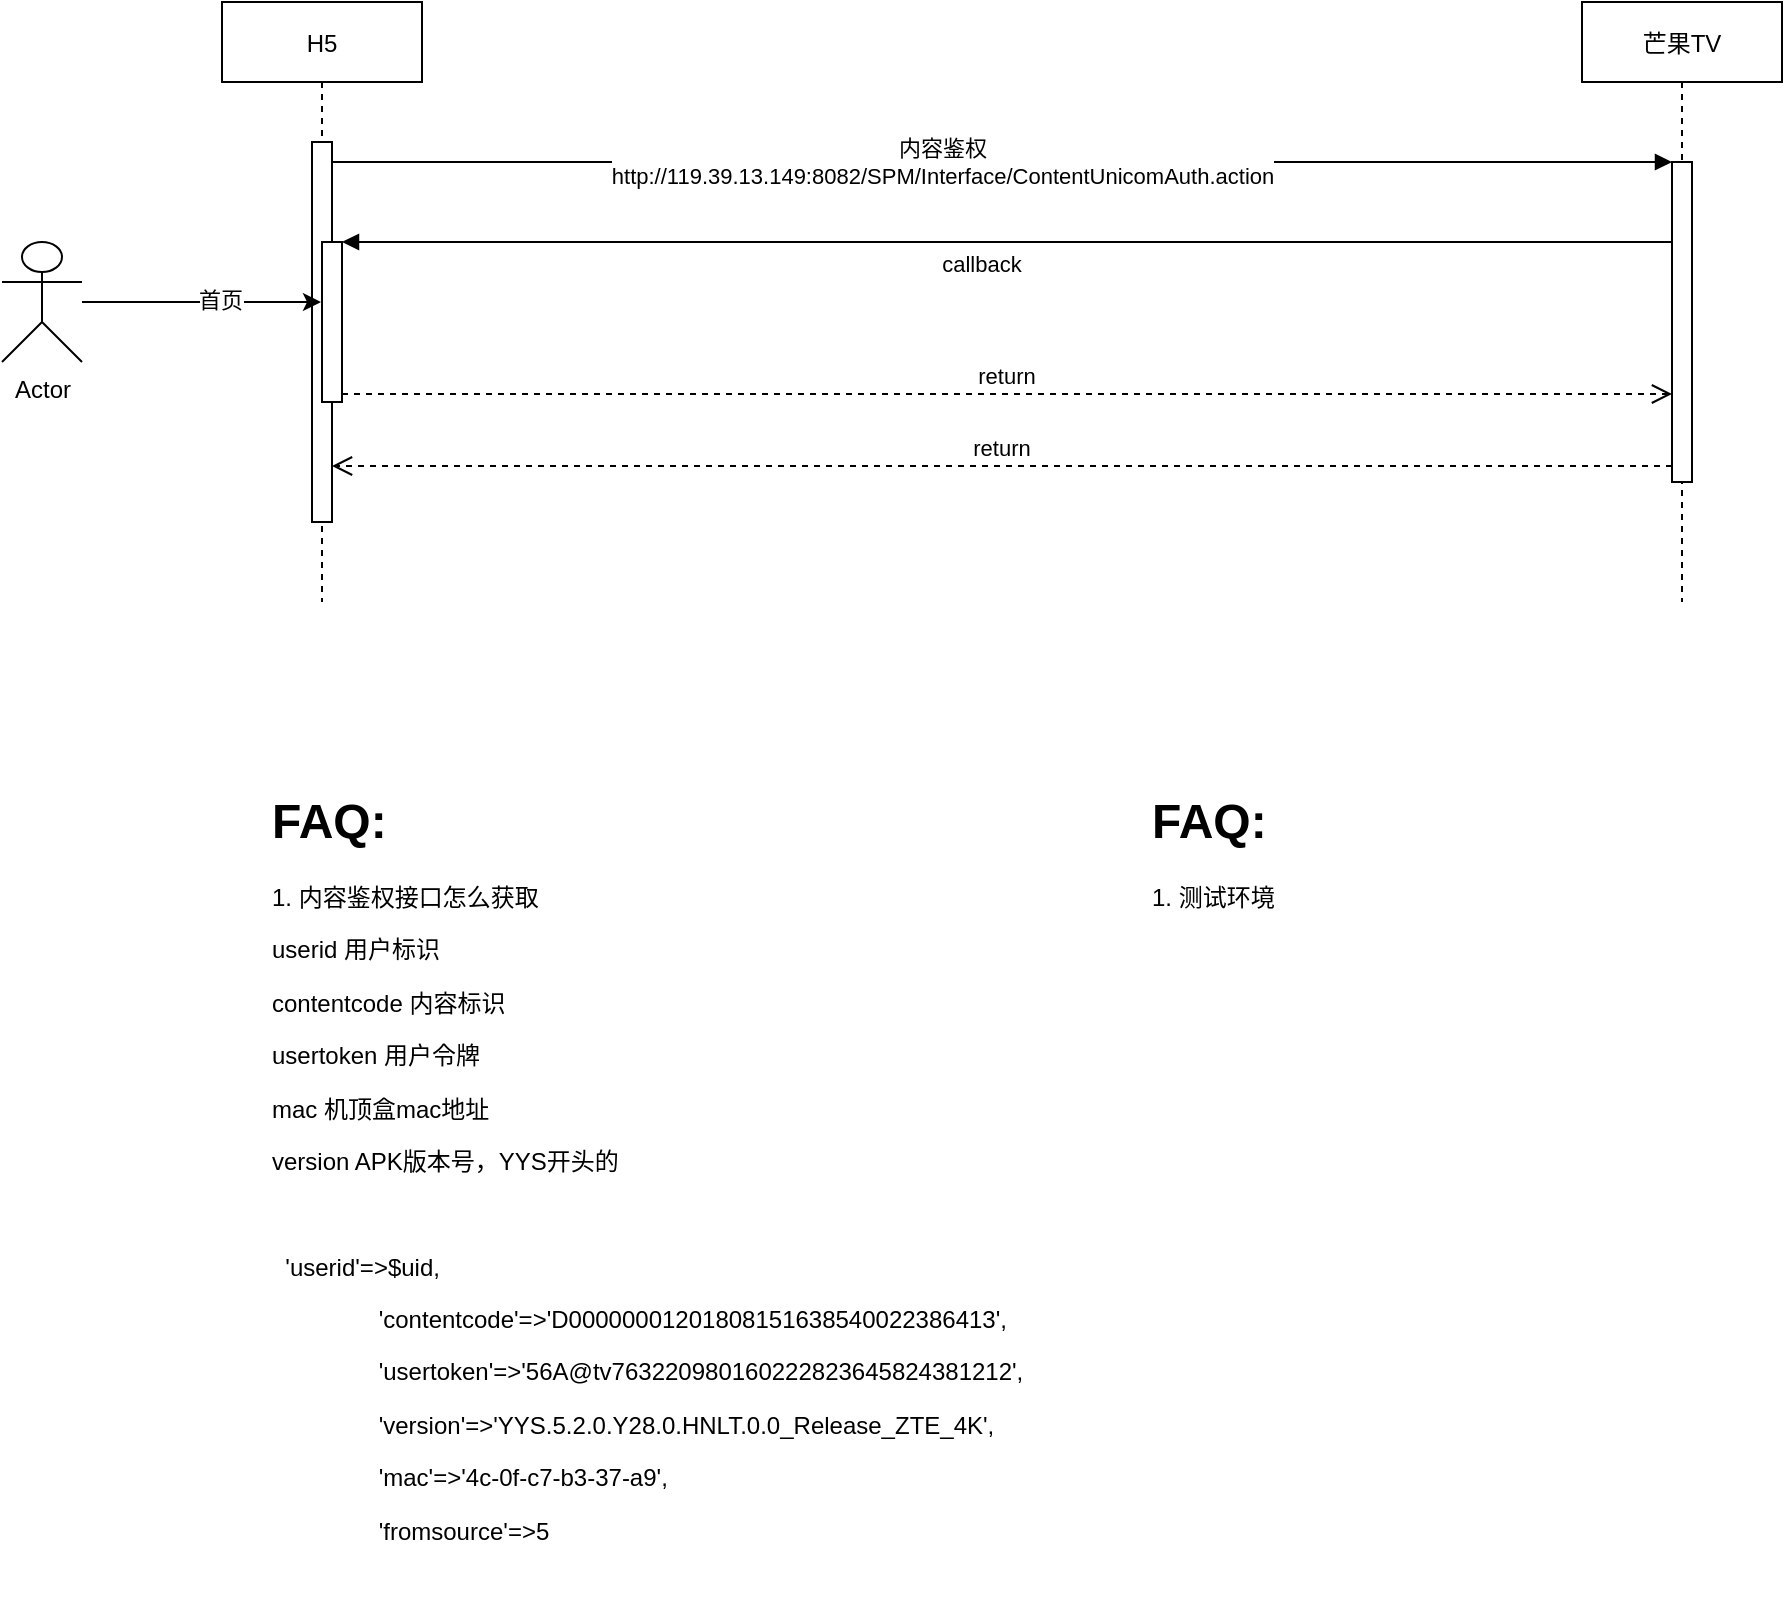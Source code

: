 <mxfile version="20.6.0" type="github">
  <diagram id="kgpKYQtTHZ0yAKxKKP6v" name="Page-1">
    <mxGraphModel dx="1234" dy="794" grid="1" gridSize="10" guides="1" tooltips="1" connect="1" arrows="1" fold="1" page="1" pageScale="1" pageWidth="850" pageHeight="1100" math="0" shadow="0">
      <root>
        <mxCell id="0" />
        <mxCell id="1" parent="0" />
        <mxCell id="3nuBFxr9cyL0pnOWT2aG-1" value="H5" style="shape=umlLifeline;perimeter=lifelinePerimeter;container=1;collapsible=0;recursiveResize=0;rounded=0;shadow=0;strokeWidth=1;" parent="1" vertex="1">
          <mxGeometry x="140" y="80" width="100" height="300" as="geometry" />
        </mxCell>
        <mxCell id="3nuBFxr9cyL0pnOWT2aG-2" value="" style="points=[];perimeter=orthogonalPerimeter;rounded=0;shadow=0;strokeWidth=1;" parent="3nuBFxr9cyL0pnOWT2aG-1" vertex="1">
          <mxGeometry x="45" y="70" width="10" height="190" as="geometry" />
        </mxCell>
        <mxCell id="3nuBFxr9cyL0pnOWT2aG-4" value="" style="points=[];perimeter=orthogonalPerimeter;rounded=0;shadow=0;strokeWidth=1;" parent="3nuBFxr9cyL0pnOWT2aG-1" vertex="1">
          <mxGeometry x="50" y="120" width="10" height="80" as="geometry" />
        </mxCell>
        <mxCell id="3nuBFxr9cyL0pnOWT2aG-5" value="芒果TV" style="shape=umlLifeline;perimeter=lifelinePerimeter;container=1;collapsible=0;recursiveResize=0;rounded=0;shadow=0;strokeWidth=1;" parent="1" vertex="1">
          <mxGeometry x="820" y="80" width="100" height="300" as="geometry" />
        </mxCell>
        <mxCell id="3nuBFxr9cyL0pnOWT2aG-6" value="" style="points=[];perimeter=orthogonalPerimeter;rounded=0;shadow=0;strokeWidth=1;" parent="3nuBFxr9cyL0pnOWT2aG-5" vertex="1">
          <mxGeometry x="45" y="80" width="10" height="160" as="geometry" />
        </mxCell>
        <mxCell id="3nuBFxr9cyL0pnOWT2aG-7" value="return" style="verticalAlign=bottom;endArrow=open;dashed=1;endSize=8;exitX=0;exitY=0.95;shadow=0;strokeWidth=1;" parent="1" source="3nuBFxr9cyL0pnOWT2aG-6" target="3nuBFxr9cyL0pnOWT2aG-2" edge="1">
          <mxGeometry relative="1" as="geometry">
            <mxPoint x="295" y="236" as="targetPoint" />
          </mxGeometry>
        </mxCell>
        <mxCell id="3nuBFxr9cyL0pnOWT2aG-8" value="" style="verticalAlign=bottom;endArrow=block;entryX=0;entryY=0;shadow=0;strokeWidth=1;" parent="1" source="3nuBFxr9cyL0pnOWT2aG-2" target="3nuBFxr9cyL0pnOWT2aG-6" edge="1">
          <mxGeometry relative="1" as="geometry">
            <mxPoint x="295" y="160" as="sourcePoint" />
          </mxGeometry>
        </mxCell>
        <mxCell id="_kd0HCN2-auPikmjFVuu-6" value="内容鉴权&lt;br&gt;http://119.39.13.149:8082/SPM/Interface/ContentUnicomAuth.action" style="edgeLabel;html=1;align=center;verticalAlign=middle;resizable=0;points=[];" vertex="1" connectable="0" parent="3nuBFxr9cyL0pnOWT2aG-8">
          <mxGeometry x="-0.165" relative="1" as="geometry">
            <mxPoint x="25" as="offset" />
          </mxGeometry>
        </mxCell>
        <mxCell id="3nuBFxr9cyL0pnOWT2aG-9" value="callback" style="verticalAlign=bottom;endArrow=block;entryX=1;entryY=0;shadow=0;strokeWidth=1;" parent="1" source="3nuBFxr9cyL0pnOWT2aG-6" target="3nuBFxr9cyL0pnOWT2aG-4" edge="1">
          <mxGeometry x="0.038" y="20" relative="1" as="geometry">
            <mxPoint x="260" y="200" as="sourcePoint" />
            <mxPoint as="offset" />
          </mxGeometry>
        </mxCell>
        <mxCell id="3nuBFxr9cyL0pnOWT2aG-10" value="return" style="verticalAlign=bottom;endArrow=open;dashed=1;endSize=8;exitX=1;exitY=0.95;shadow=0;strokeWidth=1;" parent="1" source="3nuBFxr9cyL0pnOWT2aG-4" target="3nuBFxr9cyL0pnOWT2aG-6" edge="1">
          <mxGeometry relative="1" as="geometry">
            <mxPoint x="260" y="257" as="targetPoint" />
          </mxGeometry>
        </mxCell>
        <mxCell id="_kd0HCN2-auPikmjFVuu-4" style="edgeStyle=orthogonalEdgeStyle;rounded=0;orthogonalLoop=1;jettySize=auto;html=1;" edge="1" parent="1" source="_kd0HCN2-auPikmjFVuu-1" target="3nuBFxr9cyL0pnOWT2aG-1">
          <mxGeometry relative="1" as="geometry" />
        </mxCell>
        <mxCell id="_kd0HCN2-auPikmjFVuu-5" value="首页" style="edgeLabel;html=1;align=center;verticalAlign=middle;resizable=0;points=[];" vertex="1" connectable="0" parent="_kd0HCN2-auPikmjFVuu-4">
          <mxGeometry x="0.155" y="1" relative="1" as="geometry">
            <mxPoint as="offset" />
          </mxGeometry>
        </mxCell>
        <mxCell id="_kd0HCN2-auPikmjFVuu-1" value="Actor" style="shape=umlActor;verticalLabelPosition=bottom;verticalAlign=top;html=1;" vertex="1" parent="1">
          <mxGeometry x="30" y="200" width="40" height="60" as="geometry" />
        </mxCell>
        <mxCell id="_kd0HCN2-auPikmjFVuu-9" value="&lt;h1&gt;FAQ:&lt;/h1&gt;&lt;p&gt;1. 内容鉴权接口怎么获取&lt;/p&gt;&lt;p&gt;userid&lt;span style=&quot;&quot;&gt;	&lt;/span&gt;用户标识&lt;/p&gt;&lt;p&gt;contentcode&lt;span style=&quot;&quot;&gt;	&lt;/span&gt;内容标识&lt;/p&gt;&lt;p&gt;usertoken&lt;span style=&quot;&quot;&gt;	&lt;/span&gt;用户令牌&lt;/p&gt;&lt;p&gt;mac&lt;span style=&quot;&quot;&gt;	&lt;/span&gt;机顶盒mac地址&lt;/p&gt;&lt;p&gt;version&lt;span style=&quot;&quot;&gt;	&lt;/span&gt;APK版本号，YYS开头的&lt;/p&gt;&lt;p&gt;&lt;br&gt;&lt;/p&gt;&lt;p&gt;&amp;nbsp; &#39;userid&#39;=&amp;gt;$uid,&lt;/p&gt;&lt;p&gt;&amp;nbsp; &amp;nbsp; &amp;nbsp; &amp;nbsp; &amp;nbsp; &amp;nbsp; &amp;nbsp; &amp;nbsp; &#39;contentcode&#39;=&amp;gt;&#39;D00000001201808151638540022386413&#39;,&lt;/p&gt;&lt;p&gt;&amp;nbsp; &amp;nbsp; &amp;nbsp; &amp;nbsp; &amp;nbsp; &amp;nbsp; &amp;nbsp; &amp;nbsp; &#39;usertoken&#39;=&amp;gt;&#39;56A@tv763220980160222823645824381212&#39;,&lt;/p&gt;&lt;p&gt;&amp;nbsp; &amp;nbsp; &amp;nbsp; &amp;nbsp; &amp;nbsp; &amp;nbsp; &amp;nbsp; &amp;nbsp; &#39;version&#39;=&amp;gt;&#39;YYS.5.2.0.Y28.0.HNLT.0.0_Release_ZTE_4K&#39;,&lt;/p&gt;&lt;p&gt;&amp;nbsp; &amp;nbsp; &amp;nbsp; &amp;nbsp; &amp;nbsp; &amp;nbsp; &amp;nbsp; &amp;nbsp; &#39;mac&#39;=&amp;gt;&#39;4c-0f-c7-b3-37-a9&#39;,&lt;/p&gt;&lt;p&gt;&amp;nbsp; &amp;nbsp; &amp;nbsp; &amp;nbsp; &amp;nbsp; &amp;nbsp; &amp;nbsp; &amp;nbsp; &#39;fromsource&#39;=&amp;gt;5&lt;/p&gt;" style="text;html=1;strokeColor=none;fillColor=none;spacing=5;spacingTop=-20;whiteSpace=wrap;overflow=hidden;rounded=0;" vertex="1" parent="1">
          <mxGeometry x="160" y="470" width="410" height="420" as="geometry" />
        </mxCell>
        <mxCell id="_kd0HCN2-auPikmjFVuu-10" value="&lt;h1&gt;FAQ:&lt;/h1&gt;&lt;div&gt;1. 测试环境&lt;/div&gt;&lt;div&gt;&lt;br&gt;&lt;/div&gt;" style="text;html=1;strokeColor=none;fillColor=none;spacing=5;spacingTop=-20;whiteSpace=wrap;overflow=hidden;rounded=0;" vertex="1" parent="1">
          <mxGeometry x="600" y="470" width="190" height="120" as="geometry" />
        </mxCell>
      </root>
    </mxGraphModel>
  </diagram>
</mxfile>
